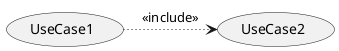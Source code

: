 @startuml
skinparam backgroundcolor transparent

usecase UseCase1
usecase UseCase2


UseCase1 -[dotted]r-> UseCase2 : <<include>>

@enduml